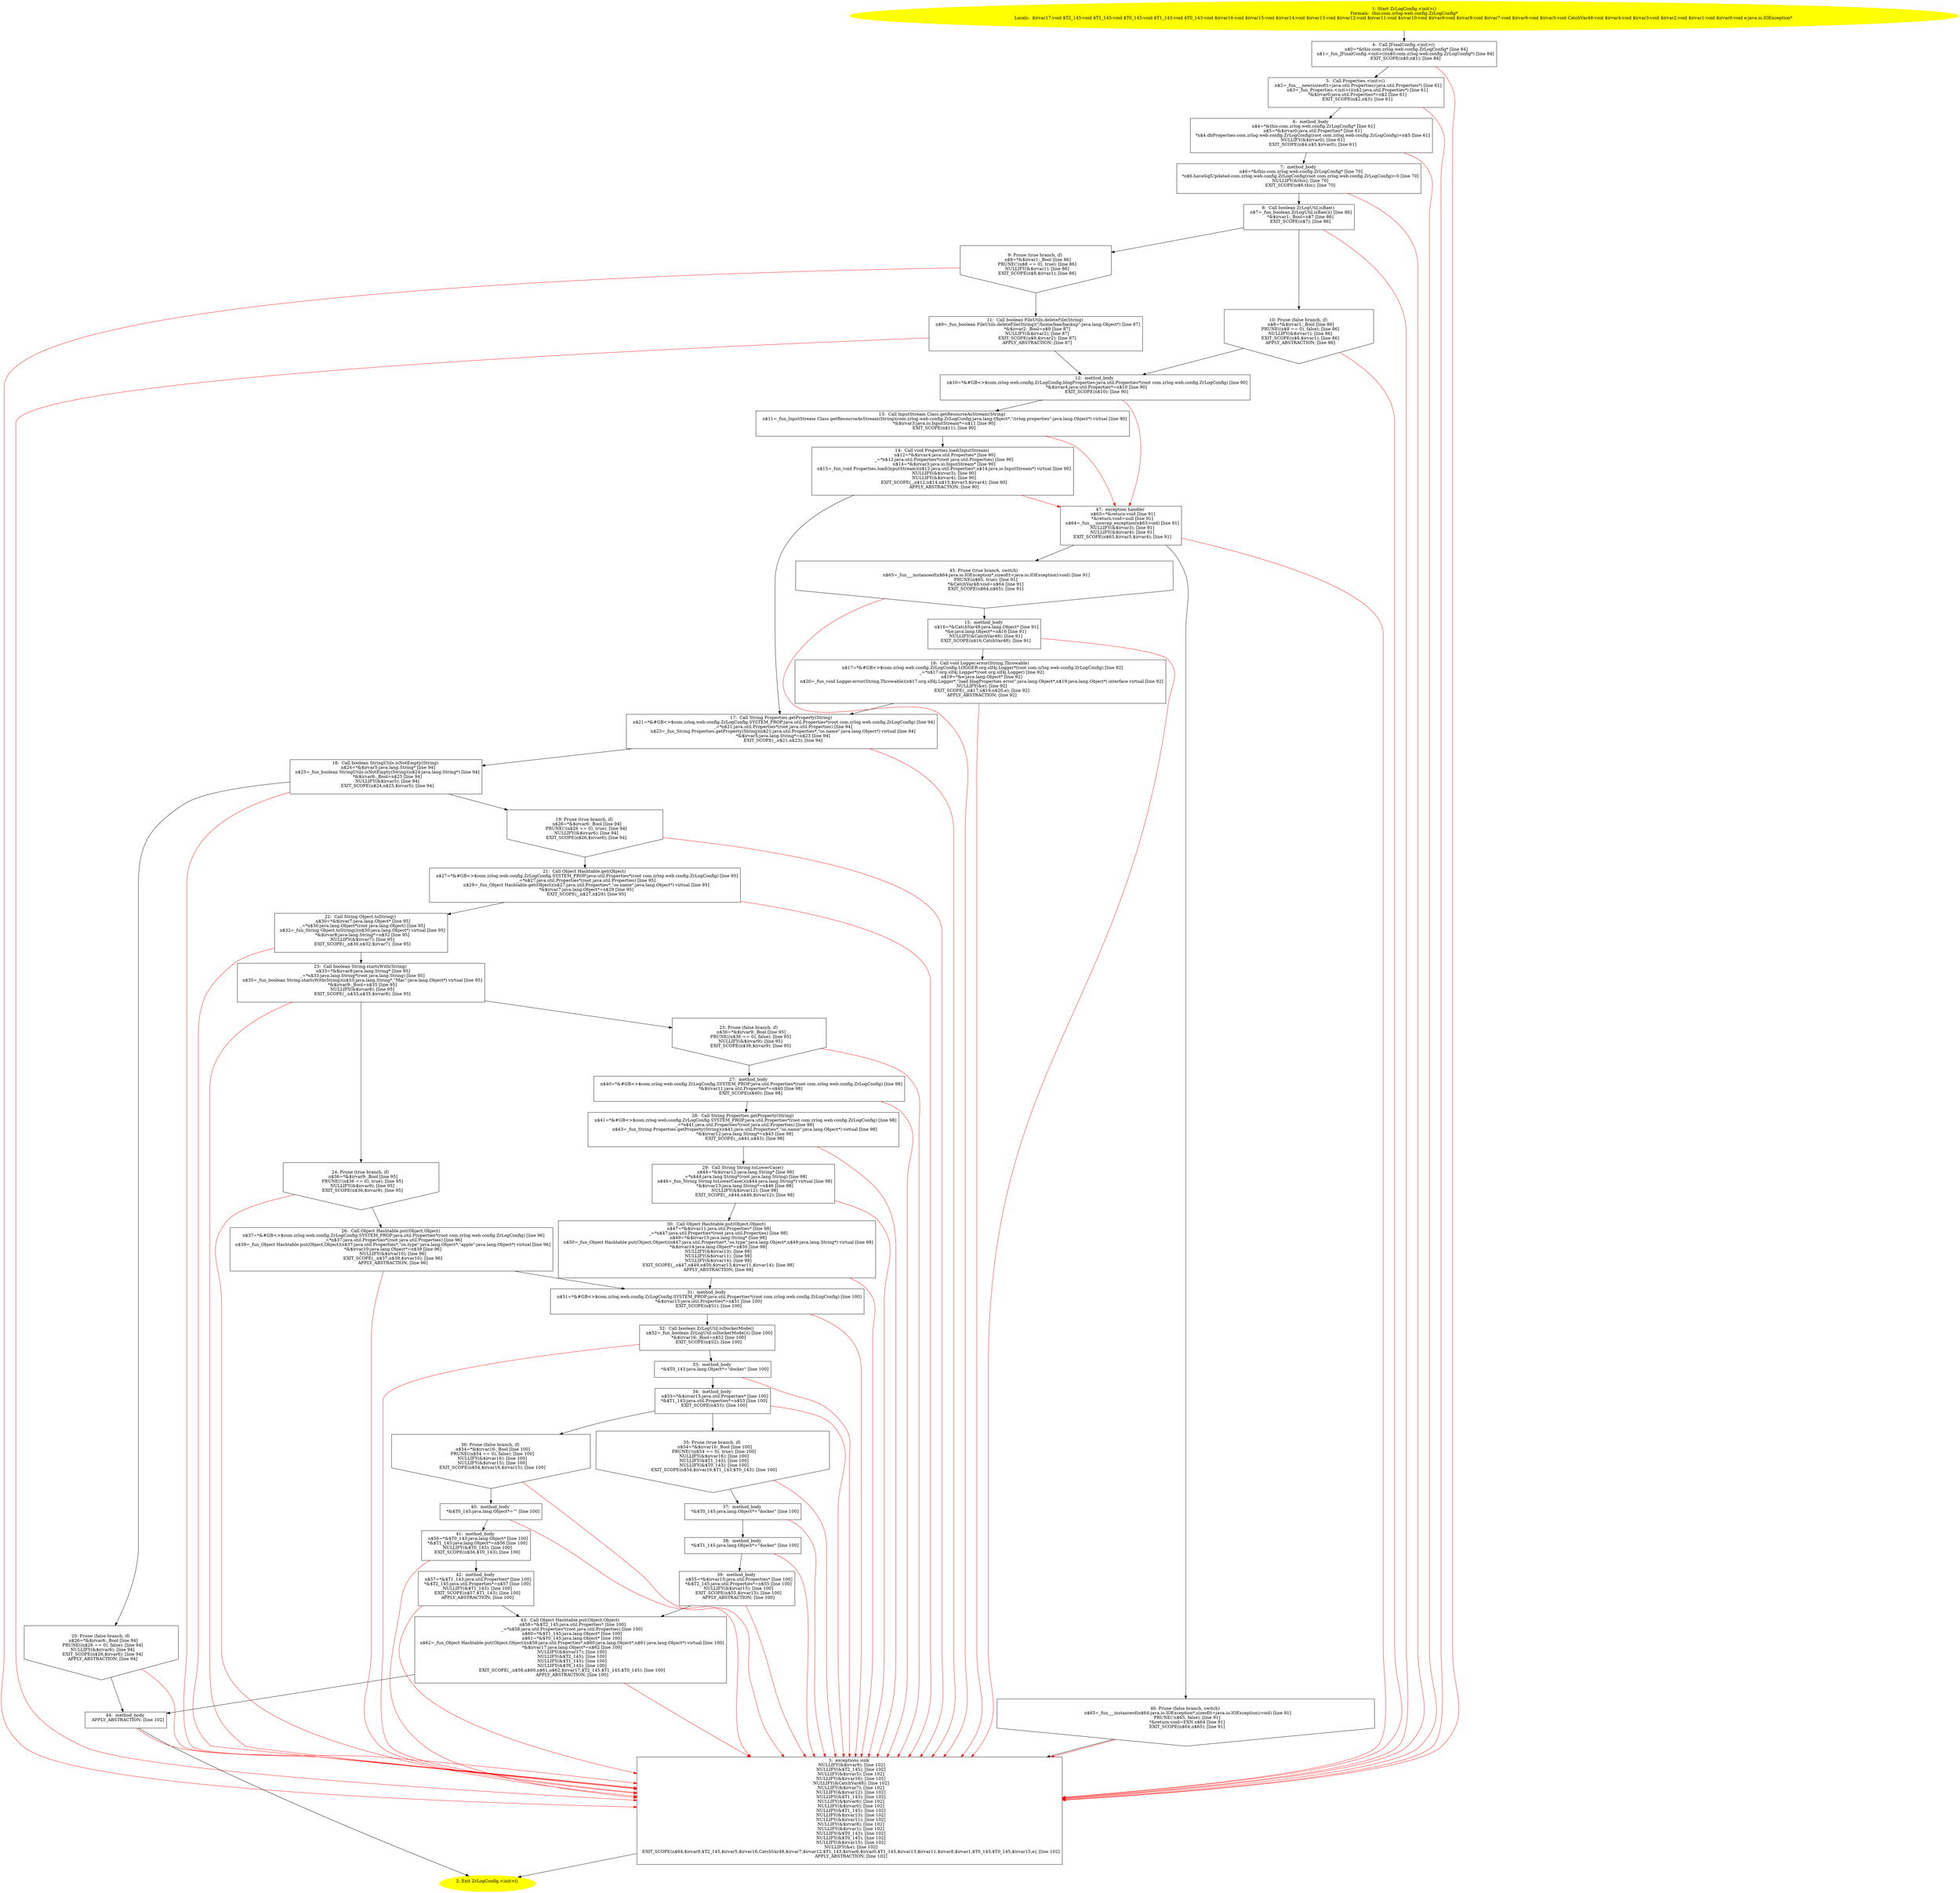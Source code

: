 /* @generated */
digraph cfg {
"com.zrlog.web.config.ZrLogConfig.<init>().5648de564c644bb8c1e83ae87b55f931_1" [label="1: Start ZrLogConfig.<init>()\nFormals:  this:com.zrlog.web.config.ZrLogConfig*\nLocals:  $irvar17:void $T2_145:void $T1_145:void $T0_145:void $T1_143:void $T0_143:void $irvar16:void $irvar15:void $irvar14:void $irvar13:void $irvar12:void $irvar11:void $irvar10:void $irvar9:void $irvar8:void $irvar7:void $irvar6:void $irvar5:void CatchVar48:void $irvar4:void $irvar3:void $irvar2:void $irvar1:void $irvar0:void e:java.io.IOException* \n  " color=yellow style=filled]
	

	 "com.zrlog.web.config.ZrLogConfig.<init>().5648de564c644bb8c1e83ae87b55f931_1" -> "com.zrlog.web.config.ZrLogConfig.<init>().5648de564c644bb8c1e83ae87b55f931_4" ;
"com.zrlog.web.config.ZrLogConfig.<init>().5648de564c644bb8c1e83ae87b55f931_2" [label="2: Exit ZrLogConfig.<init>() \n  " color=yellow style=filled]
	

"com.zrlog.web.config.ZrLogConfig.<init>().5648de564c644bb8c1e83ae87b55f931_3" [label="3:  exceptions sink \n   NULLIFY(&$irvar9); [line 102]\n  NULLIFY(&$T2_145); [line 102]\n  NULLIFY(&$irvar5); [line 102]\n  NULLIFY(&$irvar16); [line 102]\n  NULLIFY(&CatchVar48); [line 102]\n  NULLIFY(&$irvar7); [line 102]\n  NULLIFY(&$irvar12); [line 102]\n  NULLIFY(&$T1_143); [line 102]\n  NULLIFY(&$irvar6); [line 102]\n  NULLIFY(&$irvar0); [line 102]\n  NULLIFY(&$T1_145); [line 102]\n  NULLIFY(&$irvar13); [line 102]\n  NULLIFY(&$irvar11); [line 102]\n  NULLIFY(&$irvar8); [line 102]\n  NULLIFY(&$irvar1); [line 102]\n  NULLIFY(&$T0_143); [line 102]\n  NULLIFY(&$T0_145); [line 102]\n  NULLIFY(&$irvar15); [line 102]\n  NULLIFY(&e); [line 102]\n  EXIT_SCOPE(n$64,$irvar9,$T2_145,$irvar5,$irvar16,CatchVar48,$irvar7,$irvar12,$T1_143,$irvar6,$irvar0,$T1_145,$irvar13,$irvar11,$irvar8,$irvar1,$T0_143,$T0_145,$irvar15,e); [line 102]\n  APPLY_ABSTRACTION; [line 102]\n " shape="box"]
	

	 "com.zrlog.web.config.ZrLogConfig.<init>().5648de564c644bb8c1e83ae87b55f931_3" -> "com.zrlog.web.config.ZrLogConfig.<init>().5648de564c644bb8c1e83ae87b55f931_2" ;
"com.zrlog.web.config.ZrLogConfig.<init>().5648de564c644bb8c1e83ae87b55f931_4" [label="4:  Call JFinalConfig.<init>() \n   n$0=*&this:com.zrlog.web.config.ZrLogConfig* [line 84]\n  n$1=_fun_JFinalConfig.<init>()(n$0:com.zrlog.web.config.ZrLogConfig*) [line 84]\n  EXIT_SCOPE(n$0,n$1); [line 84]\n " shape="box"]
	

	 "com.zrlog.web.config.ZrLogConfig.<init>().5648de564c644bb8c1e83ae87b55f931_4" -> "com.zrlog.web.config.ZrLogConfig.<init>().5648de564c644bb8c1e83ae87b55f931_5" ;
	 "com.zrlog.web.config.ZrLogConfig.<init>().5648de564c644bb8c1e83ae87b55f931_4" -> "com.zrlog.web.config.ZrLogConfig.<init>().5648de564c644bb8c1e83ae87b55f931_3" [color="red" ];
"com.zrlog.web.config.ZrLogConfig.<init>().5648de564c644bb8c1e83ae87b55f931_5" [label="5:  Call Properties.<init>() \n   n$2=_fun___new(sizeof(t=java.util.Properties):java.util.Properties*) [line 61]\n  n$3=_fun_Properties.<init>()(n$2:java.util.Properties*) [line 61]\n  *&$irvar0:java.util.Properties*=n$2 [line 61]\n  EXIT_SCOPE(n$2,n$3); [line 61]\n " shape="box"]
	

	 "com.zrlog.web.config.ZrLogConfig.<init>().5648de564c644bb8c1e83ae87b55f931_5" -> "com.zrlog.web.config.ZrLogConfig.<init>().5648de564c644bb8c1e83ae87b55f931_6" ;
	 "com.zrlog.web.config.ZrLogConfig.<init>().5648de564c644bb8c1e83ae87b55f931_5" -> "com.zrlog.web.config.ZrLogConfig.<init>().5648de564c644bb8c1e83ae87b55f931_3" [color="red" ];
"com.zrlog.web.config.ZrLogConfig.<init>().5648de564c644bb8c1e83ae87b55f931_6" [label="6:  method_body \n   n$4=*&this:com.zrlog.web.config.ZrLogConfig* [line 61]\n  n$5=*&$irvar0:java.util.Properties* [line 61]\n  *n$4.dbProperties:com.zrlog.web.config.ZrLogConfig(root com.zrlog.web.config.ZrLogConfig)=n$5 [line 61]\n  NULLIFY(&$irvar0); [line 61]\n  EXIT_SCOPE(n$4,n$5,$irvar0); [line 61]\n " shape="box"]
	

	 "com.zrlog.web.config.ZrLogConfig.<init>().5648de564c644bb8c1e83ae87b55f931_6" -> "com.zrlog.web.config.ZrLogConfig.<init>().5648de564c644bb8c1e83ae87b55f931_7" ;
	 "com.zrlog.web.config.ZrLogConfig.<init>().5648de564c644bb8c1e83ae87b55f931_6" -> "com.zrlog.web.config.ZrLogConfig.<init>().5648de564c644bb8c1e83ae87b55f931_3" [color="red" ];
"com.zrlog.web.config.ZrLogConfig.<init>().5648de564c644bb8c1e83ae87b55f931_7" [label="7:  method_body \n   n$6=*&this:com.zrlog.web.config.ZrLogConfig* [line 70]\n  *n$6.haveSqlUpdated:com.zrlog.web.config.ZrLogConfig(root com.zrlog.web.config.ZrLogConfig)=0 [line 70]\n  NULLIFY(&this); [line 70]\n  EXIT_SCOPE(n$6,this); [line 70]\n " shape="box"]
	

	 "com.zrlog.web.config.ZrLogConfig.<init>().5648de564c644bb8c1e83ae87b55f931_7" -> "com.zrlog.web.config.ZrLogConfig.<init>().5648de564c644bb8c1e83ae87b55f931_8" ;
	 "com.zrlog.web.config.ZrLogConfig.<init>().5648de564c644bb8c1e83ae87b55f931_7" -> "com.zrlog.web.config.ZrLogConfig.<init>().5648de564c644bb8c1e83ae87b55f931_3" [color="red" ];
"com.zrlog.web.config.ZrLogConfig.<init>().5648de564c644bb8c1e83ae87b55f931_8" [label="8:  Call boolean ZrLogUtil.isBae() \n   n$7=_fun_boolean ZrLogUtil.isBae()() [line 86]\n  *&$irvar1:_Bool=n$7 [line 86]\n  EXIT_SCOPE(n$7); [line 86]\n " shape="box"]
	

	 "com.zrlog.web.config.ZrLogConfig.<init>().5648de564c644bb8c1e83ae87b55f931_8" -> "com.zrlog.web.config.ZrLogConfig.<init>().5648de564c644bb8c1e83ae87b55f931_9" ;
	 "com.zrlog.web.config.ZrLogConfig.<init>().5648de564c644bb8c1e83ae87b55f931_8" -> "com.zrlog.web.config.ZrLogConfig.<init>().5648de564c644bb8c1e83ae87b55f931_10" ;
	 "com.zrlog.web.config.ZrLogConfig.<init>().5648de564c644bb8c1e83ae87b55f931_8" -> "com.zrlog.web.config.ZrLogConfig.<init>().5648de564c644bb8c1e83ae87b55f931_3" [color="red" ];
"com.zrlog.web.config.ZrLogConfig.<init>().5648de564c644bb8c1e83ae87b55f931_9" [label="9: Prune (true branch, if) \n   n$8=*&$irvar1:_Bool [line 86]\n  PRUNE(!(n$8 == 0), true); [line 86]\n  NULLIFY(&$irvar1); [line 86]\n  EXIT_SCOPE(n$8,$irvar1); [line 86]\n " shape="invhouse"]
	

	 "com.zrlog.web.config.ZrLogConfig.<init>().5648de564c644bb8c1e83ae87b55f931_9" -> "com.zrlog.web.config.ZrLogConfig.<init>().5648de564c644bb8c1e83ae87b55f931_11" ;
	 "com.zrlog.web.config.ZrLogConfig.<init>().5648de564c644bb8c1e83ae87b55f931_9" -> "com.zrlog.web.config.ZrLogConfig.<init>().5648de564c644bb8c1e83ae87b55f931_3" [color="red" ];
"com.zrlog.web.config.ZrLogConfig.<init>().5648de564c644bb8c1e83ae87b55f931_10" [label="10: Prune (false branch, if) \n   n$8=*&$irvar1:_Bool [line 86]\n  PRUNE((n$8 == 0), false); [line 86]\n  NULLIFY(&$irvar1); [line 86]\n  EXIT_SCOPE(n$8,$irvar1); [line 86]\n  APPLY_ABSTRACTION; [line 86]\n " shape="invhouse"]
	

	 "com.zrlog.web.config.ZrLogConfig.<init>().5648de564c644bb8c1e83ae87b55f931_10" -> "com.zrlog.web.config.ZrLogConfig.<init>().5648de564c644bb8c1e83ae87b55f931_12" ;
	 "com.zrlog.web.config.ZrLogConfig.<init>().5648de564c644bb8c1e83ae87b55f931_10" -> "com.zrlog.web.config.ZrLogConfig.<init>().5648de564c644bb8c1e83ae87b55f931_3" [color="red" ];
"com.zrlog.web.config.ZrLogConfig.<init>().5648de564c644bb8c1e83ae87b55f931_11" [label="11:  Call boolean FileUtils.deleteFile(String) \n   n$9=_fun_boolean FileUtils.deleteFile(String)(\"/home/bae/backup\":java.lang.Object*) [line 87]\n  *&$irvar2:_Bool=n$9 [line 87]\n  NULLIFY(&$irvar2); [line 87]\n  EXIT_SCOPE(n$9,$irvar2); [line 87]\n  APPLY_ABSTRACTION; [line 87]\n " shape="box"]
	

	 "com.zrlog.web.config.ZrLogConfig.<init>().5648de564c644bb8c1e83ae87b55f931_11" -> "com.zrlog.web.config.ZrLogConfig.<init>().5648de564c644bb8c1e83ae87b55f931_12" ;
	 "com.zrlog.web.config.ZrLogConfig.<init>().5648de564c644bb8c1e83ae87b55f931_11" -> "com.zrlog.web.config.ZrLogConfig.<init>().5648de564c644bb8c1e83ae87b55f931_3" [color="red" ];
"com.zrlog.web.config.ZrLogConfig.<init>().5648de564c644bb8c1e83ae87b55f931_12" [label="12:  method_body \n   n$10=*&#GB<>$com.zrlog.web.config.ZrLogConfig.blogProperties:java.util.Properties*(root com.zrlog.web.config.ZrLogConfig) [line 90]\n  *&$irvar4:java.util.Properties*=n$10 [line 90]\n  EXIT_SCOPE(n$10); [line 90]\n " shape="box"]
	

	 "com.zrlog.web.config.ZrLogConfig.<init>().5648de564c644bb8c1e83ae87b55f931_12" -> "com.zrlog.web.config.ZrLogConfig.<init>().5648de564c644bb8c1e83ae87b55f931_13" ;
	 "com.zrlog.web.config.ZrLogConfig.<init>().5648de564c644bb8c1e83ae87b55f931_12" -> "com.zrlog.web.config.ZrLogConfig.<init>().5648de564c644bb8c1e83ae87b55f931_47" [color="red" ];
"com.zrlog.web.config.ZrLogConfig.<init>().5648de564c644bb8c1e83ae87b55f931_13" [label="13:  Call InputStream Class.getResourceAsStream(String) \n   n$11=_fun_InputStream Class.getResourceAsStream(String)(com.zrlog.web.config.ZrLogConfig:java.lang.Object*,\"/zrlog.properties\":java.lang.Object*) virtual [line 90]\n  *&$irvar3:java.io.InputStream*=n$11 [line 90]\n  EXIT_SCOPE(n$11); [line 90]\n " shape="box"]
	

	 "com.zrlog.web.config.ZrLogConfig.<init>().5648de564c644bb8c1e83ae87b55f931_13" -> "com.zrlog.web.config.ZrLogConfig.<init>().5648de564c644bb8c1e83ae87b55f931_14" ;
	 "com.zrlog.web.config.ZrLogConfig.<init>().5648de564c644bb8c1e83ae87b55f931_13" -> "com.zrlog.web.config.ZrLogConfig.<init>().5648de564c644bb8c1e83ae87b55f931_47" [color="red" ];
"com.zrlog.web.config.ZrLogConfig.<init>().5648de564c644bb8c1e83ae87b55f931_14" [label="14:  Call void Properties.load(InputStream) \n   n$12=*&$irvar4:java.util.Properties* [line 90]\n  _=*n$12:java.util.Properties*(root java.util.Properties) [line 90]\n  n$14=*&$irvar3:java.io.InputStream* [line 90]\n  n$15=_fun_void Properties.load(InputStream)(n$12:java.util.Properties*,n$14:java.io.InputStream*) virtual [line 90]\n  NULLIFY(&$irvar3); [line 90]\n  NULLIFY(&$irvar4); [line 90]\n  EXIT_SCOPE(_,n$12,n$14,n$15,$irvar3,$irvar4); [line 90]\n  APPLY_ABSTRACTION; [line 90]\n " shape="box"]
	

	 "com.zrlog.web.config.ZrLogConfig.<init>().5648de564c644bb8c1e83ae87b55f931_14" -> "com.zrlog.web.config.ZrLogConfig.<init>().5648de564c644bb8c1e83ae87b55f931_17" ;
	 "com.zrlog.web.config.ZrLogConfig.<init>().5648de564c644bb8c1e83ae87b55f931_14" -> "com.zrlog.web.config.ZrLogConfig.<init>().5648de564c644bb8c1e83ae87b55f931_47" [color="red" ];
"com.zrlog.web.config.ZrLogConfig.<init>().5648de564c644bb8c1e83ae87b55f931_15" [label="15:  method_body \n   n$16=*&CatchVar48:java.lang.Object* [line 91]\n  *&e:java.lang.Object*=n$16 [line 91]\n  NULLIFY(&CatchVar48); [line 91]\n  EXIT_SCOPE(n$16,CatchVar48); [line 91]\n " shape="box"]
	

	 "com.zrlog.web.config.ZrLogConfig.<init>().5648de564c644bb8c1e83ae87b55f931_15" -> "com.zrlog.web.config.ZrLogConfig.<init>().5648de564c644bb8c1e83ae87b55f931_16" ;
	 "com.zrlog.web.config.ZrLogConfig.<init>().5648de564c644bb8c1e83ae87b55f931_15" -> "com.zrlog.web.config.ZrLogConfig.<init>().5648de564c644bb8c1e83ae87b55f931_3" [color="red" ];
"com.zrlog.web.config.ZrLogConfig.<init>().5648de564c644bb8c1e83ae87b55f931_16" [label="16:  Call void Logger.error(String,Throwable) \n   n$17=*&#GB<>$com.zrlog.web.config.ZrLogConfig.LOGGER:org.slf4j.Logger*(root com.zrlog.web.config.ZrLogConfig) [line 92]\n  _=*n$17:org.slf4j.Logger*(root org.slf4j.Logger) [line 92]\n  n$19=*&e:java.lang.Object* [line 92]\n  n$20=_fun_void Logger.error(String,Throwable)(n$17:org.slf4j.Logger*,\"load blogProperties error\":java.lang.Object*,n$19:java.lang.Object*) interface virtual [line 92]\n  NULLIFY(&e); [line 92]\n  EXIT_SCOPE(_,n$17,n$19,n$20,e); [line 92]\n  APPLY_ABSTRACTION; [line 92]\n " shape="box"]
	

	 "com.zrlog.web.config.ZrLogConfig.<init>().5648de564c644bb8c1e83ae87b55f931_16" -> "com.zrlog.web.config.ZrLogConfig.<init>().5648de564c644bb8c1e83ae87b55f931_17" ;
	 "com.zrlog.web.config.ZrLogConfig.<init>().5648de564c644bb8c1e83ae87b55f931_16" -> "com.zrlog.web.config.ZrLogConfig.<init>().5648de564c644bb8c1e83ae87b55f931_3" [color="red" ];
"com.zrlog.web.config.ZrLogConfig.<init>().5648de564c644bb8c1e83ae87b55f931_17" [label="17:  Call String Properties.getProperty(String) \n   n$21=*&#GB<>$com.zrlog.web.config.ZrLogConfig.SYSTEM_PROP:java.util.Properties*(root com.zrlog.web.config.ZrLogConfig) [line 94]\n  _=*n$21:java.util.Properties*(root java.util.Properties) [line 94]\n  n$23=_fun_String Properties.getProperty(String)(n$21:java.util.Properties*,\"os.name\":java.lang.Object*) virtual [line 94]\n  *&$irvar5:java.lang.String*=n$23 [line 94]\n  EXIT_SCOPE(_,n$21,n$23); [line 94]\n " shape="box"]
	

	 "com.zrlog.web.config.ZrLogConfig.<init>().5648de564c644bb8c1e83ae87b55f931_17" -> "com.zrlog.web.config.ZrLogConfig.<init>().5648de564c644bb8c1e83ae87b55f931_18" ;
	 "com.zrlog.web.config.ZrLogConfig.<init>().5648de564c644bb8c1e83ae87b55f931_17" -> "com.zrlog.web.config.ZrLogConfig.<init>().5648de564c644bb8c1e83ae87b55f931_3" [color="red" ];
"com.zrlog.web.config.ZrLogConfig.<init>().5648de564c644bb8c1e83ae87b55f931_18" [label="18:  Call boolean StringUtils.isNotEmpty(String) \n   n$24=*&$irvar5:java.lang.String* [line 94]\n  n$25=_fun_boolean StringUtils.isNotEmpty(String)(n$24:java.lang.String*) [line 94]\n  *&$irvar6:_Bool=n$25 [line 94]\n  NULLIFY(&$irvar5); [line 94]\n  EXIT_SCOPE(n$24,n$25,$irvar5); [line 94]\n " shape="box"]
	

	 "com.zrlog.web.config.ZrLogConfig.<init>().5648de564c644bb8c1e83ae87b55f931_18" -> "com.zrlog.web.config.ZrLogConfig.<init>().5648de564c644bb8c1e83ae87b55f931_19" ;
	 "com.zrlog.web.config.ZrLogConfig.<init>().5648de564c644bb8c1e83ae87b55f931_18" -> "com.zrlog.web.config.ZrLogConfig.<init>().5648de564c644bb8c1e83ae87b55f931_20" ;
	 "com.zrlog.web.config.ZrLogConfig.<init>().5648de564c644bb8c1e83ae87b55f931_18" -> "com.zrlog.web.config.ZrLogConfig.<init>().5648de564c644bb8c1e83ae87b55f931_3" [color="red" ];
"com.zrlog.web.config.ZrLogConfig.<init>().5648de564c644bb8c1e83ae87b55f931_19" [label="19: Prune (true branch, if) \n   n$26=*&$irvar6:_Bool [line 94]\n  PRUNE(!(n$26 == 0), true); [line 94]\n  NULLIFY(&$irvar6); [line 94]\n  EXIT_SCOPE(n$26,$irvar6); [line 94]\n " shape="invhouse"]
	

	 "com.zrlog.web.config.ZrLogConfig.<init>().5648de564c644bb8c1e83ae87b55f931_19" -> "com.zrlog.web.config.ZrLogConfig.<init>().5648de564c644bb8c1e83ae87b55f931_21" ;
	 "com.zrlog.web.config.ZrLogConfig.<init>().5648de564c644bb8c1e83ae87b55f931_19" -> "com.zrlog.web.config.ZrLogConfig.<init>().5648de564c644bb8c1e83ae87b55f931_3" [color="red" ];
"com.zrlog.web.config.ZrLogConfig.<init>().5648de564c644bb8c1e83ae87b55f931_20" [label="20: Prune (false branch, if) \n   n$26=*&$irvar6:_Bool [line 94]\n  PRUNE((n$26 == 0), false); [line 94]\n  NULLIFY(&$irvar6); [line 94]\n  EXIT_SCOPE(n$26,$irvar6); [line 94]\n  APPLY_ABSTRACTION; [line 94]\n " shape="invhouse"]
	

	 "com.zrlog.web.config.ZrLogConfig.<init>().5648de564c644bb8c1e83ae87b55f931_20" -> "com.zrlog.web.config.ZrLogConfig.<init>().5648de564c644bb8c1e83ae87b55f931_44" ;
	 "com.zrlog.web.config.ZrLogConfig.<init>().5648de564c644bb8c1e83ae87b55f931_20" -> "com.zrlog.web.config.ZrLogConfig.<init>().5648de564c644bb8c1e83ae87b55f931_3" [color="red" ];
"com.zrlog.web.config.ZrLogConfig.<init>().5648de564c644bb8c1e83ae87b55f931_21" [label="21:  Call Object Hashtable.get(Object) \n   n$27=*&#GB<>$com.zrlog.web.config.ZrLogConfig.SYSTEM_PROP:java.util.Properties*(root com.zrlog.web.config.ZrLogConfig) [line 95]\n  _=*n$27:java.util.Properties*(root java.util.Properties) [line 95]\n  n$29=_fun_Object Hashtable.get(Object)(n$27:java.util.Properties*,\"os.name\":java.lang.Object*) virtual [line 95]\n  *&$irvar7:java.lang.Object*=n$29 [line 95]\n  EXIT_SCOPE(_,n$27,n$29); [line 95]\n " shape="box"]
	

	 "com.zrlog.web.config.ZrLogConfig.<init>().5648de564c644bb8c1e83ae87b55f931_21" -> "com.zrlog.web.config.ZrLogConfig.<init>().5648de564c644bb8c1e83ae87b55f931_22" ;
	 "com.zrlog.web.config.ZrLogConfig.<init>().5648de564c644bb8c1e83ae87b55f931_21" -> "com.zrlog.web.config.ZrLogConfig.<init>().5648de564c644bb8c1e83ae87b55f931_3" [color="red" ];
"com.zrlog.web.config.ZrLogConfig.<init>().5648de564c644bb8c1e83ae87b55f931_22" [label="22:  Call String Object.toString() \n   n$30=*&$irvar7:java.lang.Object* [line 95]\n  _=*n$30:java.lang.Object*(root java.lang.Object) [line 95]\n  n$32=_fun_String Object.toString()(n$30:java.lang.Object*) virtual [line 95]\n  *&$irvar8:java.lang.String*=n$32 [line 95]\n  NULLIFY(&$irvar7); [line 95]\n  EXIT_SCOPE(_,n$30,n$32,$irvar7); [line 95]\n " shape="box"]
	

	 "com.zrlog.web.config.ZrLogConfig.<init>().5648de564c644bb8c1e83ae87b55f931_22" -> "com.zrlog.web.config.ZrLogConfig.<init>().5648de564c644bb8c1e83ae87b55f931_23" ;
	 "com.zrlog.web.config.ZrLogConfig.<init>().5648de564c644bb8c1e83ae87b55f931_22" -> "com.zrlog.web.config.ZrLogConfig.<init>().5648de564c644bb8c1e83ae87b55f931_3" [color="red" ];
"com.zrlog.web.config.ZrLogConfig.<init>().5648de564c644bb8c1e83ae87b55f931_23" [label="23:  Call boolean String.startsWith(String) \n   n$33=*&$irvar8:java.lang.String* [line 95]\n  _=*n$33:java.lang.String*(root java.lang.String) [line 95]\n  n$35=_fun_boolean String.startsWith(String)(n$33:java.lang.String*,\"Mac\":java.lang.Object*) virtual [line 95]\n  *&$irvar9:_Bool=n$35 [line 95]\n  NULLIFY(&$irvar8); [line 95]\n  EXIT_SCOPE(_,n$33,n$35,$irvar8); [line 95]\n " shape="box"]
	

	 "com.zrlog.web.config.ZrLogConfig.<init>().5648de564c644bb8c1e83ae87b55f931_23" -> "com.zrlog.web.config.ZrLogConfig.<init>().5648de564c644bb8c1e83ae87b55f931_24" ;
	 "com.zrlog.web.config.ZrLogConfig.<init>().5648de564c644bb8c1e83ae87b55f931_23" -> "com.zrlog.web.config.ZrLogConfig.<init>().5648de564c644bb8c1e83ae87b55f931_25" ;
	 "com.zrlog.web.config.ZrLogConfig.<init>().5648de564c644bb8c1e83ae87b55f931_23" -> "com.zrlog.web.config.ZrLogConfig.<init>().5648de564c644bb8c1e83ae87b55f931_3" [color="red" ];
"com.zrlog.web.config.ZrLogConfig.<init>().5648de564c644bb8c1e83ae87b55f931_24" [label="24: Prune (true branch, if) \n   n$36=*&$irvar9:_Bool [line 95]\n  PRUNE(!(n$36 == 0), true); [line 95]\n  NULLIFY(&$irvar9); [line 95]\n  EXIT_SCOPE(n$36,$irvar9); [line 95]\n " shape="invhouse"]
	

	 "com.zrlog.web.config.ZrLogConfig.<init>().5648de564c644bb8c1e83ae87b55f931_24" -> "com.zrlog.web.config.ZrLogConfig.<init>().5648de564c644bb8c1e83ae87b55f931_26" ;
	 "com.zrlog.web.config.ZrLogConfig.<init>().5648de564c644bb8c1e83ae87b55f931_24" -> "com.zrlog.web.config.ZrLogConfig.<init>().5648de564c644bb8c1e83ae87b55f931_3" [color="red" ];
"com.zrlog.web.config.ZrLogConfig.<init>().5648de564c644bb8c1e83ae87b55f931_25" [label="25: Prune (false branch, if) \n   n$36=*&$irvar9:_Bool [line 95]\n  PRUNE((n$36 == 0), false); [line 95]\n  NULLIFY(&$irvar9); [line 95]\n  EXIT_SCOPE(n$36,$irvar9); [line 95]\n " shape="invhouse"]
	

	 "com.zrlog.web.config.ZrLogConfig.<init>().5648de564c644bb8c1e83ae87b55f931_25" -> "com.zrlog.web.config.ZrLogConfig.<init>().5648de564c644bb8c1e83ae87b55f931_27" ;
	 "com.zrlog.web.config.ZrLogConfig.<init>().5648de564c644bb8c1e83ae87b55f931_25" -> "com.zrlog.web.config.ZrLogConfig.<init>().5648de564c644bb8c1e83ae87b55f931_3" [color="red" ];
"com.zrlog.web.config.ZrLogConfig.<init>().5648de564c644bb8c1e83ae87b55f931_26" [label="26:  Call Object Hashtable.put(Object,Object) \n   n$37=*&#GB<>$com.zrlog.web.config.ZrLogConfig.SYSTEM_PROP:java.util.Properties*(root com.zrlog.web.config.ZrLogConfig) [line 96]\n  _=*n$37:java.util.Properties*(root java.util.Properties) [line 96]\n  n$39=_fun_Object Hashtable.put(Object,Object)(n$37:java.util.Properties*,\"os.type\":java.lang.Object*,\"apple\":java.lang.Object*) virtual [line 96]\n  *&$irvar10:java.lang.Object*=n$39 [line 96]\n  NULLIFY(&$irvar10); [line 96]\n  EXIT_SCOPE(_,n$37,n$39,$irvar10); [line 96]\n  APPLY_ABSTRACTION; [line 96]\n " shape="box"]
	

	 "com.zrlog.web.config.ZrLogConfig.<init>().5648de564c644bb8c1e83ae87b55f931_26" -> "com.zrlog.web.config.ZrLogConfig.<init>().5648de564c644bb8c1e83ae87b55f931_31" ;
	 "com.zrlog.web.config.ZrLogConfig.<init>().5648de564c644bb8c1e83ae87b55f931_26" -> "com.zrlog.web.config.ZrLogConfig.<init>().5648de564c644bb8c1e83ae87b55f931_3" [color="red" ];
"com.zrlog.web.config.ZrLogConfig.<init>().5648de564c644bb8c1e83ae87b55f931_27" [label="27:  method_body \n   n$40=*&#GB<>$com.zrlog.web.config.ZrLogConfig.SYSTEM_PROP:java.util.Properties*(root com.zrlog.web.config.ZrLogConfig) [line 98]\n  *&$irvar11:java.util.Properties*=n$40 [line 98]\n  EXIT_SCOPE(n$40); [line 98]\n " shape="box"]
	

	 "com.zrlog.web.config.ZrLogConfig.<init>().5648de564c644bb8c1e83ae87b55f931_27" -> "com.zrlog.web.config.ZrLogConfig.<init>().5648de564c644bb8c1e83ae87b55f931_28" ;
	 "com.zrlog.web.config.ZrLogConfig.<init>().5648de564c644bb8c1e83ae87b55f931_27" -> "com.zrlog.web.config.ZrLogConfig.<init>().5648de564c644bb8c1e83ae87b55f931_3" [color="red" ];
"com.zrlog.web.config.ZrLogConfig.<init>().5648de564c644bb8c1e83ae87b55f931_28" [label="28:  Call String Properties.getProperty(String) \n   n$41=*&#GB<>$com.zrlog.web.config.ZrLogConfig.SYSTEM_PROP:java.util.Properties*(root com.zrlog.web.config.ZrLogConfig) [line 98]\n  _=*n$41:java.util.Properties*(root java.util.Properties) [line 98]\n  n$43=_fun_String Properties.getProperty(String)(n$41:java.util.Properties*,\"os.name\":java.lang.Object*) virtual [line 98]\n  *&$irvar12:java.lang.String*=n$43 [line 98]\n  EXIT_SCOPE(_,n$41,n$43); [line 98]\n " shape="box"]
	

	 "com.zrlog.web.config.ZrLogConfig.<init>().5648de564c644bb8c1e83ae87b55f931_28" -> "com.zrlog.web.config.ZrLogConfig.<init>().5648de564c644bb8c1e83ae87b55f931_29" ;
	 "com.zrlog.web.config.ZrLogConfig.<init>().5648de564c644bb8c1e83ae87b55f931_28" -> "com.zrlog.web.config.ZrLogConfig.<init>().5648de564c644bb8c1e83ae87b55f931_3" [color="red" ];
"com.zrlog.web.config.ZrLogConfig.<init>().5648de564c644bb8c1e83ae87b55f931_29" [label="29:  Call String String.toLowerCase() \n   n$44=*&$irvar12:java.lang.String* [line 98]\n  _=*n$44:java.lang.String*(root java.lang.String) [line 98]\n  n$46=_fun_String String.toLowerCase()(n$44:java.lang.String*) virtual [line 98]\n  *&$irvar13:java.lang.String*=n$46 [line 98]\n  NULLIFY(&$irvar12); [line 98]\n  EXIT_SCOPE(_,n$44,n$46,$irvar12); [line 98]\n " shape="box"]
	

	 "com.zrlog.web.config.ZrLogConfig.<init>().5648de564c644bb8c1e83ae87b55f931_29" -> "com.zrlog.web.config.ZrLogConfig.<init>().5648de564c644bb8c1e83ae87b55f931_30" ;
	 "com.zrlog.web.config.ZrLogConfig.<init>().5648de564c644bb8c1e83ae87b55f931_29" -> "com.zrlog.web.config.ZrLogConfig.<init>().5648de564c644bb8c1e83ae87b55f931_3" [color="red" ];
"com.zrlog.web.config.ZrLogConfig.<init>().5648de564c644bb8c1e83ae87b55f931_30" [label="30:  Call Object Hashtable.put(Object,Object) \n   n$47=*&$irvar11:java.util.Properties* [line 98]\n  _=*n$47:java.util.Properties*(root java.util.Properties) [line 98]\n  n$49=*&$irvar13:java.lang.String* [line 98]\n  n$50=_fun_Object Hashtable.put(Object,Object)(n$47:java.util.Properties*,\"os.type\":java.lang.Object*,n$49:java.lang.String*) virtual [line 98]\n  *&$irvar14:java.lang.Object*=n$50 [line 98]\n  NULLIFY(&$irvar13); [line 98]\n  NULLIFY(&$irvar11); [line 98]\n  NULLIFY(&$irvar14); [line 98]\n  EXIT_SCOPE(_,n$47,n$49,n$50,$irvar13,$irvar11,$irvar14); [line 98]\n  APPLY_ABSTRACTION; [line 98]\n " shape="box"]
	

	 "com.zrlog.web.config.ZrLogConfig.<init>().5648de564c644bb8c1e83ae87b55f931_30" -> "com.zrlog.web.config.ZrLogConfig.<init>().5648de564c644bb8c1e83ae87b55f931_31" ;
	 "com.zrlog.web.config.ZrLogConfig.<init>().5648de564c644bb8c1e83ae87b55f931_30" -> "com.zrlog.web.config.ZrLogConfig.<init>().5648de564c644bb8c1e83ae87b55f931_3" [color="red" ];
"com.zrlog.web.config.ZrLogConfig.<init>().5648de564c644bb8c1e83ae87b55f931_31" [label="31:  method_body \n   n$51=*&#GB<>$com.zrlog.web.config.ZrLogConfig.SYSTEM_PROP:java.util.Properties*(root com.zrlog.web.config.ZrLogConfig) [line 100]\n  *&$irvar15:java.util.Properties*=n$51 [line 100]\n  EXIT_SCOPE(n$51); [line 100]\n " shape="box"]
	

	 "com.zrlog.web.config.ZrLogConfig.<init>().5648de564c644bb8c1e83ae87b55f931_31" -> "com.zrlog.web.config.ZrLogConfig.<init>().5648de564c644bb8c1e83ae87b55f931_32" ;
	 "com.zrlog.web.config.ZrLogConfig.<init>().5648de564c644bb8c1e83ae87b55f931_31" -> "com.zrlog.web.config.ZrLogConfig.<init>().5648de564c644bb8c1e83ae87b55f931_3" [color="red" ];
"com.zrlog.web.config.ZrLogConfig.<init>().5648de564c644bb8c1e83ae87b55f931_32" [label="32:  Call boolean ZrLogUtil.isDockerMode() \n   n$52=_fun_boolean ZrLogUtil.isDockerMode()() [line 100]\n  *&$irvar16:_Bool=n$52 [line 100]\n  EXIT_SCOPE(n$52); [line 100]\n " shape="box"]
	

	 "com.zrlog.web.config.ZrLogConfig.<init>().5648de564c644bb8c1e83ae87b55f931_32" -> "com.zrlog.web.config.ZrLogConfig.<init>().5648de564c644bb8c1e83ae87b55f931_33" ;
	 "com.zrlog.web.config.ZrLogConfig.<init>().5648de564c644bb8c1e83ae87b55f931_32" -> "com.zrlog.web.config.ZrLogConfig.<init>().5648de564c644bb8c1e83ae87b55f931_3" [color="red" ];
"com.zrlog.web.config.ZrLogConfig.<init>().5648de564c644bb8c1e83ae87b55f931_33" [label="33:  method_body \n   *&$T0_143:java.lang.Object*=\"docker\" [line 100]\n " shape="box"]
	

	 "com.zrlog.web.config.ZrLogConfig.<init>().5648de564c644bb8c1e83ae87b55f931_33" -> "com.zrlog.web.config.ZrLogConfig.<init>().5648de564c644bb8c1e83ae87b55f931_34" ;
	 "com.zrlog.web.config.ZrLogConfig.<init>().5648de564c644bb8c1e83ae87b55f931_33" -> "com.zrlog.web.config.ZrLogConfig.<init>().5648de564c644bb8c1e83ae87b55f931_3" [color="red" ];
"com.zrlog.web.config.ZrLogConfig.<init>().5648de564c644bb8c1e83ae87b55f931_34" [label="34:  method_body \n   n$53=*&$irvar15:java.util.Properties* [line 100]\n  *&$T1_143:java.util.Properties*=n$53 [line 100]\n  EXIT_SCOPE(n$53); [line 100]\n " shape="box"]
	

	 "com.zrlog.web.config.ZrLogConfig.<init>().5648de564c644bb8c1e83ae87b55f931_34" -> "com.zrlog.web.config.ZrLogConfig.<init>().5648de564c644bb8c1e83ae87b55f931_35" ;
	 "com.zrlog.web.config.ZrLogConfig.<init>().5648de564c644bb8c1e83ae87b55f931_34" -> "com.zrlog.web.config.ZrLogConfig.<init>().5648de564c644bb8c1e83ae87b55f931_36" ;
	 "com.zrlog.web.config.ZrLogConfig.<init>().5648de564c644bb8c1e83ae87b55f931_34" -> "com.zrlog.web.config.ZrLogConfig.<init>().5648de564c644bb8c1e83ae87b55f931_3" [color="red" ];
"com.zrlog.web.config.ZrLogConfig.<init>().5648de564c644bb8c1e83ae87b55f931_35" [label="35: Prune (true branch, if) \n   n$54=*&$irvar16:_Bool [line 100]\n  PRUNE(!(n$54 == 0), true); [line 100]\n  NULLIFY(&$irvar16); [line 100]\n  NULLIFY(&$T1_143); [line 100]\n  NULLIFY(&$T0_143); [line 100]\n  EXIT_SCOPE(n$54,$irvar16,$T1_143,$T0_143); [line 100]\n " shape="invhouse"]
	

	 "com.zrlog.web.config.ZrLogConfig.<init>().5648de564c644bb8c1e83ae87b55f931_35" -> "com.zrlog.web.config.ZrLogConfig.<init>().5648de564c644bb8c1e83ae87b55f931_37" ;
	 "com.zrlog.web.config.ZrLogConfig.<init>().5648de564c644bb8c1e83ae87b55f931_35" -> "com.zrlog.web.config.ZrLogConfig.<init>().5648de564c644bb8c1e83ae87b55f931_3" [color="red" ];
"com.zrlog.web.config.ZrLogConfig.<init>().5648de564c644bb8c1e83ae87b55f931_36" [label="36: Prune (false branch, if) \n   n$54=*&$irvar16:_Bool [line 100]\n  PRUNE((n$54 == 0), false); [line 100]\n  NULLIFY(&$irvar16); [line 100]\n  NULLIFY(&$irvar15); [line 100]\n  EXIT_SCOPE(n$54,$irvar16,$irvar15); [line 100]\n " shape="invhouse"]
	

	 "com.zrlog.web.config.ZrLogConfig.<init>().5648de564c644bb8c1e83ae87b55f931_36" -> "com.zrlog.web.config.ZrLogConfig.<init>().5648de564c644bb8c1e83ae87b55f931_40" ;
	 "com.zrlog.web.config.ZrLogConfig.<init>().5648de564c644bb8c1e83ae87b55f931_36" -> "com.zrlog.web.config.ZrLogConfig.<init>().5648de564c644bb8c1e83ae87b55f931_3" [color="red" ];
"com.zrlog.web.config.ZrLogConfig.<init>().5648de564c644bb8c1e83ae87b55f931_37" [label="37:  method_body \n   *&$T0_145:java.lang.Object*=\"docker\" [line 100]\n " shape="box"]
	

	 "com.zrlog.web.config.ZrLogConfig.<init>().5648de564c644bb8c1e83ae87b55f931_37" -> "com.zrlog.web.config.ZrLogConfig.<init>().5648de564c644bb8c1e83ae87b55f931_38" ;
	 "com.zrlog.web.config.ZrLogConfig.<init>().5648de564c644bb8c1e83ae87b55f931_37" -> "com.zrlog.web.config.ZrLogConfig.<init>().5648de564c644bb8c1e83ae87b55f931_3" [color="red" ];
"com.zrlog.web.config.ZrLogConfig.<init>().5648de564c644bb8c1e83ae87b55f931_38" [label="38:  method_body \n   *&$T1_145:java.lang.Object*=\"docker\" [line 100]\n " shape="box"]
	

	 "com.zrlog.web.config.ZrLogConfig.<init>().5648de564c644bb8c1e83ae87b55f931_38" -> "com.zrlog.web.config.ZrLogConfig.<init>().5648de564c644bb8c1e83ae87b55f931_39" ;
	 "com.zrlog.web.config.ZrLogConfig.<init>().5648de564c644bb8c1e83ae87b55f931_38" -> "com.zrlog.web.config.ZrLogConfig.<init>().5648de564c644bb8c1e83ae87b55f931_3" [color="red" ];
"com.zrlog.web.config.ZrLogConfig.<init>().5648de564c644bb8c1e83ae87b55f931_39" [label="39:  method_body \n   n$55=*&$irvar15:java.util.Properties* [line 100]\n  *&$T2_145:java.util.Properties*=n$55 [line 100]\n  NULLIFY(&$irvar15); [line 100]\n  EXIT_SCOPE(n$55,$irvar15); [line 100]\n  APPLY_ABSTRACTION; [line 100]\n " shape="box"]
	

	 "com.zrlog.web.config.ZrLogConfig.<init>().5648de564c644bb8c1e83ae87b55f931_39" -> "com.zrlog.web.config.ZrLogConfig.<init>().5648de564c644bb8c1e83ae87b55f931_43" ;
	 "com.zrlog.web.config.ZrLogConfig.<init>().5648de564c644bb8c1e83ae87b55f931_39" -> "com.zrlog.web.config.ZrLogConfig.<init>().5648de564c644bb8c1e83ae87b55f931_3" [color="red" ];
"com.zrlog.web.config.ZrLogConfig.<init>().5648de564c644bb8c1e83ae87b55f931_40" [label="40:  method_body \n   *&$T0_145:java.lang.Object*=\"\" [line 100]\n " shape="box"]
	

	 "com.zrlog.web.config.ZrLogConfig.<init>().5648de564c644bb8c1e83ae87b55f931_40" -> "com.zrlog.web.config.ZrLogConfig.<init>().5648de564c644bb8c1e83ae87b55f931_41" ;
	 "com.zrlog.web.config.ZrLogConfig.<init>().5648de564c644bb8c1e83ae87b55f931_40" -> "com.zrlog.web.config.ZrLogConfig.<init>().5648de564c644bb8c1e83ae87b55f931_3" [color="red" ];
"com.zrlog.web.config.ZrLogConfig.<init>().5648de564c644bb8c1e83ae87b55f931_41" [label="41:  method_body \n   n$56=*&$T0_143:java.lang.Object* [line 100]\n  *&$T1_145:java.lang.Object*=n$56 [line 100]\n  NULLIFY(&$T0_143); [line 100]\n  EXIT_SCOPE(n$56,$T0_143); [line 100]\n " shape="box"]
	

	 "com.zrlog.web.config.ZrLogConfig.<init>().5648de564c644bb8c1e83ae87b55f931_41" -> "com.zrlog.web.config.ZrLogConfig.<init>().5648de564c644bb8c1e83ae87b55f931_42" ;
	 "com.zrlog.web.config.ZrLogConfig.<init>().5648de564c644bb8c1e83ae87b55f931_41" -> "com.zrlog.web.config.ZrLogConfig.<init>().5648de564c644bb8c1e83ae87b55f931_3" [color="red" ];
"com.zrlog.web.config.ZrLogConfig.<init>().5648de564c644bb8c1e83ae87b55f931_42" [label="42:  method_body \n   n$57=*&$T1_143:java.util.Properties* [line 100]\n  *&$T2_145:java.util.Properties*=n$57 [line 100]\n  NULLIFY(&$T1_143); [line 100]\n  EXIT_SCOPE(n$57,$T1_143); [line 100]\n  APPLY_ABSTRACTION; [line 100]\n " shape="box"]
	

	 "com.zrlog.web.config.ZrLogConfig.<init>().5648de564c644bb8c1e83ae87b55f931_42" -> "com.zrlog.web.config.ZrLogConfig.<init>().5648de564c644bb8c1e83ae87b55f931_43" ;
	 "com.zrlog.web.config.ZrLogConfig.<init>().5648de564c644bb8c1e83ae87b55f931_42" -> "com.zrlog.web.config.ZrLogConfig.<init>().5648de564c644bb8c1e83ae87b55f931_3" [color="red" ];
"com.zrlog.web.config.ZrLogConfig.<init>().5648de564c644bb8c1e83ae87b55f931_43" [label="43:  Call Object Hashtable.put(Object,Object) \n   n$58=*&$T2_145:java.util.Properties* [line 100]\n  _=*n$58:java.util.Properties*(root java.util.Properties) [line 100]\n  n$60=*&$T1_145:java.lang.Object* [line 100]\n  n$61=*&$T0_145:java.lang.Object* [line 100]\n  n$62=_fun_Object Hashtable.put(Object,Object)(n$58:java.util.Properties*,n$60:java.lang.Object*,n$61:java.lang.Object*) virtual [line 100]\n  *&$irvar17:java.lang.Object*=n$62 [line 100]\n  NULLIFY(&$irvar17); [line 100]\n  NULLIFY(&$T2_145); [line 100]\n  NULLIFY(&$T1_145); [line 100]\n  NULLIFY(&$T0_145); [line 100]\n  EXIT_SCOPE(_,n$58,n$60,n$61,n$62,$irvar17,$T2_145,$T1_145,$T0_145); [line 100]\n  APPLY_ABSTRACTION; [line 100]\n " shape="box"]
	

	 "com.zrlog.web.config.ZrLogConfig.<init>().5648de564c644bb8c1e83ae87b55f931_43" -> "com.zrlog.web.config.ZrLogConfig.<init>().5648de564c644bb8c1e83ae87b55f931_44" ;
	 "com.zrlog.web.config.ZrLogConfig.<init>().5648de564c644bb8c1e83ae87b55f931_43" -> "com.zrlog.web.config.ZrLogConfig.<init>().5648de564c644bb8c1e83ae87b55f931_3" [color="red" ];
"com.zrlog.web.config.ZrLogConfig.<init>().5648de564c644bb8c1e83ae87b55f931_44" [label="44:  method_body \n   APPLY_ABSTRACTION; [line 102]\n " shape="box"]
	

	 "com.zrlog.web.config.ZrLogConfig.<init>().5648de564c644bb8c1e83ae87b55f931_44" -> "com.zrlog.web.config.ZrLogConfig.<init>().5648de564c644bb8c1e83ae87b55f931_2" ;
	 "com.zrlog.web.config.ZrLogConfig.<init>().5648de564c644bb8c1e83ae87b55f931_44" -> "com.zrlog.web.config.ZrLogConfig.<init>().5648de564c644bb8c1e83ae87b55f931_3" [color="red" ];
"com.zrlog.web.config.ZrLogConfig.<init>().5648de564c644bb8c1e83ae87b55f931_45" [label="45: Prune (true branch, switch) \n   n$65=_fun___instanceof(n$64:java.io.IOException*,sizeof(t=java.io.IOException):void) [line 91]\n  PRUNE(n$65, true); [line 91]\n  *&CatchVar48:void=n$64 [line 91]\n  EXIT_SCOPE(n$64,n$65); [line 91]\n " shape="invhouse"]
	

	 "com.zrlog.web.config.ZrLogConfig.<init>().5648de564c644bb8c1e83ae87b55f931_45" -> "com.zrlog.web.config.ZrLogConfig.<init>().5648de564c644bb8c1e83ae87b55f931_15" ;
	 "com.zrlog.web.config.ZrLogConfig.<init>().5648de564c644bb8c1e83ae87b55f931_45" -> "com.zrlog.web.config.ZrLogConfig.<init>().5648de564c644bb8c1e83ae87b55f931_3" [color="red" ];
"com.zrlog.web.config.ZrLogConfig.<init>().5648de564c644bb8c1e83ae87b55f931_46" [label="46: Prune (false branch, switch) \n   n$65=_fun___instanceof(n$64:java.io.IOException*,sizeof(t=java.io.IOException):void) [line 91]\n  PRUNE(!n$65, false); [line 91]\n  *&return:void=EXN n$64 [line 91]\n  EXIT_SCOPE(n$64,n$65); [line 91]\n " shape="invhouse"]
	

	 "com.zrlog.web.config.ZrLogConfig.<init>().5648de564c644bb8c1e83ae87b55f931_46" -> "com.zrlog.web.config.ZrLogConfig.<init>().5648de564c644bb8c1e83ae87b55f931_3" ;
	 "com.zrlog.web.config.ZrLogConfig.<init>().5648de564c644bb8c1e83ae87b55f931_46" -> "com.zrlog.web.config.ZrLogConfig.<init>().5648de564c644bb8c1e83ae87b55f931_3" [color="red" ];
"com.zrlog.web.config.ZrLogConfig.<init>().5648de564c644bb8c1e83ae87b55f931_47" [label="47:  exception handler \n   n$63=*&return:void [line 91]\n  *&return:void=null [line 91]\n  n$64=_fun___unwrap_exception(n$63:void) [line 91]\n  NULLIFY(&$irvar3); [line 91]\n  NULLIFY(&$irvar4); [line 91]\n  EXIT_SCOPE(n$63,$irvar3,$irvar4); [line 91]\n " shape="box"]
	

	 "com.zrlog.web.config.ZrLogConfig.<init>().5648de564c644bb8c1e83ae87b55f931_47" -> "com.zrlog.web.config.ZrLogConfig.<init>().5648de564c644bb8c1e83ae87b55f931_45" ;
	 "com.zrlog.web.config.ZrLogConfig.<init>().5648de564c644bb8c1e83ae87b55f931_47" -> "com.zrlog.web.config.ZrLogConfig.<init>().5648de564c644bb8c1e83ae87b55f931_46" ;
	 "com.zrlog.web.config.ZrLogConfig.<init>().5648de564c644bb8c1e83ae87b55f931_47" -> "com.zrlog.web.config.ZrLogConfig.<init>().5648de564c644bb8c1e83ae87b55f931_3" [color="red" ];
}
